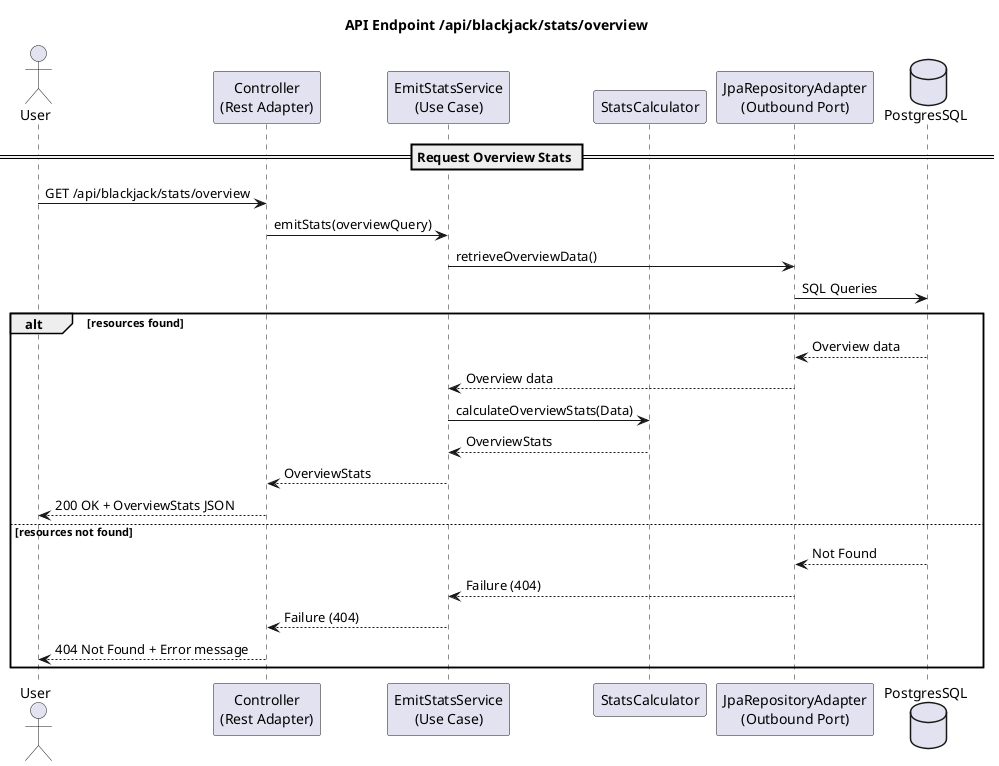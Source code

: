 @startuml
title API Endpoint /api/blackjack/stats/overview

actor User

participant "Controller\n(Rest Adapter)" as Controller
participant "EmitStatsService\n(Use Case)" as Service
participant "StatsCalculator" as Calculator
participant "JpaRepositoryAdapter\n(Outbound Port)" as Adapter
database PostgresSQL as DB

== Request Overview Stats ==

User -> Controller : GET /api/blackjack/stats/overview
Controller -> Service : emitStats(overviewQuery)
Service -> Adapter : retrieveOverviewData()
Adapter -> DB : SQL Queries

alt resources found
    DB --> Adapter : Overview data
    Adapter --> Service : Overview data
    Service -> Calculator : calculateOverviewStats(Data)
    Calculator --> Service : OverviewStats
    Service --> Controller : OverviewStats
    Controller --> User : 200 OK + OverviewStats JSON

else resources not found
    DB --> Adapter : Not Found
    Adapter --> Service : Failure (404)
    Service --> Controller : Failure (404)
    Controller --> User : 404 Not Found + Error message
end
@enduml

